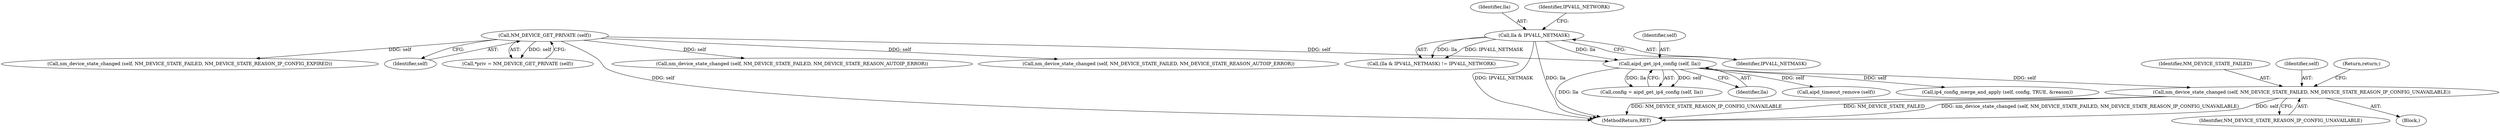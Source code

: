 digraph "0_NetworkManager_d5fc88e573fa58b93034b04d35a2454f5d28cad9@pointer" {
"1004144" [label="(Call,nm_device_state_changed (self, NM_DEVICE_STATE_FAILED, NM_DEVICE_STATE_REASON_IP_CONFIG_UNAVAILABLE))"];
"1004133" [label="(Call,aipd_get_ip4_config (self, lla))"];
"1004046" [label="(Call,NM_DEVICE_GET_PRIVATE (self))"];
"1004117" [label="(Call,lla & IPV4LL_NETMASK)"];
"1004119" [label="(Identifier,IPV4LL_NETMASK)"];
"1004146" [label="(Identifier,NM_DEVICE_STATE_FAILED)"];
"1004133" [label="(Call,aipd_get_ip4_config (self, lla))"];
"1004134" [label="(Identifier,self)"];
"1004140" [label="(Block,)"];
"1004135" [label="(Identifier,lla)"];
"1004118" [label="(Identifier,lla)"];
"1004145" [label="(Identifier,self)"];
"1004047" [label="(Identifier,self)"];
"1004120" [label="(Identifier,IPV4LL_NETWORK)"];
"1004117" [label="(Call,lla & IPV4LL_NETMASK)"];
"1004156" [label="(Call,aipd_timeout_remove (self))"];
"1004148" [label="(Return,return;)"];
"1004116" [label="(Call,(lla & IPV4LL_NETMASK) != IPV4LL_NETWORK)"];
"1004171" [label="(Call,ip4_config_merge_and_apply (self, config, TRUE, &reason))"];
"1004044" [label="(Call,*priv = NM_DEVICE_GET_PRIVATE (self))"];
"1004131" [label="(Call,config = aipd_get_ip4_config (self, lla))"];
"1004046" [label="(Call,NM_DEVICE_GET_PRIVATE (self))"];
"1007368" [label="(MethodReturn,RET)"];
"1004144" [label="(Call,nm_device_state_changed (self, NM_DEVICE_STATE_FAILED, NM_DEVICE_STATE_REASON_IP_CONFIG_UNAVAILABLE))"];
"1004110" [label="(Call,nm_device_state_changed (self, NM_DEVICE_STATE_FAILED, NM_DEVICE_STATE_REASON_AUTOIP_ERROR))"];
"1004147" [label="(Identifier,NM_DEVICE_STATE_REASON_IP_CONFIG_UNAVAILABLE)"];
"1004126" [label="(Call,nm_device_state_changed (self, NM_DEVICE_STATE_FAILED, NM_DEVICE_STATE_REASON_AUTOIP_ERROR))"];
"1004196" [label="(Call,nm_device_state_changed (self, NM_DEVICE_STATE_FAILED, NM_DEVICE_STATE_REASON_IP_CONFIG_EXPIRED))"];
"1004144" -> "1004140"  [label="AST: "];
"1004144" -> "1004147"  [label="CFG: "];
"1004145" -> "1004144"  [label="AST: "];
"1004146" -> "1004144"  [label="AST: "];
"1004147" -> "1004144"  [label="AST: "];
"1004148" -> "1004144"  [label="CFG: "];
"1004144" -> "1007368"  [label="DDG: NM_DEVICE_STATE_FAILED"];
"1004144" -> "1007368"  [label="DDG: nm_device_state_changed (self, NM_DEVICE_STATE_FAILED, NM_DEVICE_STATE_REASON_IP_CONFIG_UNAVAILABLE)"];
"1004144" -> "1007368"  [label="DDG: self"];
"1004144" -> "1007368"  [label="DDG: NM_DEVICE_STATE_REASON_IP_CONFIG_UNAVAILABLE"];
"1004133" -> "1004144"  [label="DDG: self"];
"1004133" -> "1004131"  [label="AST: "];
"1004133" -> "1004135"  [label="CFG: "];
"1004134" -> "1004133"  [label="AST: "];
"1004135" -> "1004133"  [label="AST: "];
"1004131" -> "1004133"  [label="CFG: "];
"1004133" -> "1007368"  [label="DDG: lla"];
"1004133" -> "1004131"  [label="DDG: self"];
"1004133" -> "1004131"  [label="DDG: lla"];
"1004046" -> "1004133"  [label="DDG: self"];
"1004117" -> "1004133"  [label="DDG: lla"];
"1004133" -> "1004156"  [label="DDG: self"];
"1004133" -> "1004171"  [label="DDG: self"];
"1004046" -> "1004044"  [label="AST: "];
"1004046" -> "1004047"  [label="CFG: "];
"1004047" -> "1004046"  [label="AST: "];
"1004044" -> "1004046"  [label="CFG: "];
"1004046" -> "1007368"  [label="DDG: self"];
"1004046" -> "1004044"  [label="DDG: self"];
"1004046" -> "1004110"  [label="DDG: self"];
"1004046" -> "1004126"  [label="DDG: self"];
"1004046" -> "1004196"  [label="DDG: self"];
"1004117" -> "1004116"  [label="AST: "];
"1004117" -> "1004119"  [label="CFG: "];
"1004118" -> "1004117"  [label="AST: "];
"1004119" -> "1004117"  [label="AST: "];
"1004120" -> "1004117"  [label="CFG: "];
"1004117" -> "1007368"  [label="DDG: IPV4LL_NETMASK"];
"1004117" -> "1007368"  [label="DDG: lla"];
"1004117" -> "1004116"  [label="DDG: lla"];
"1004117" -> "1004116"  [label="DDG: IPV4LL_NETMASK"];
}
